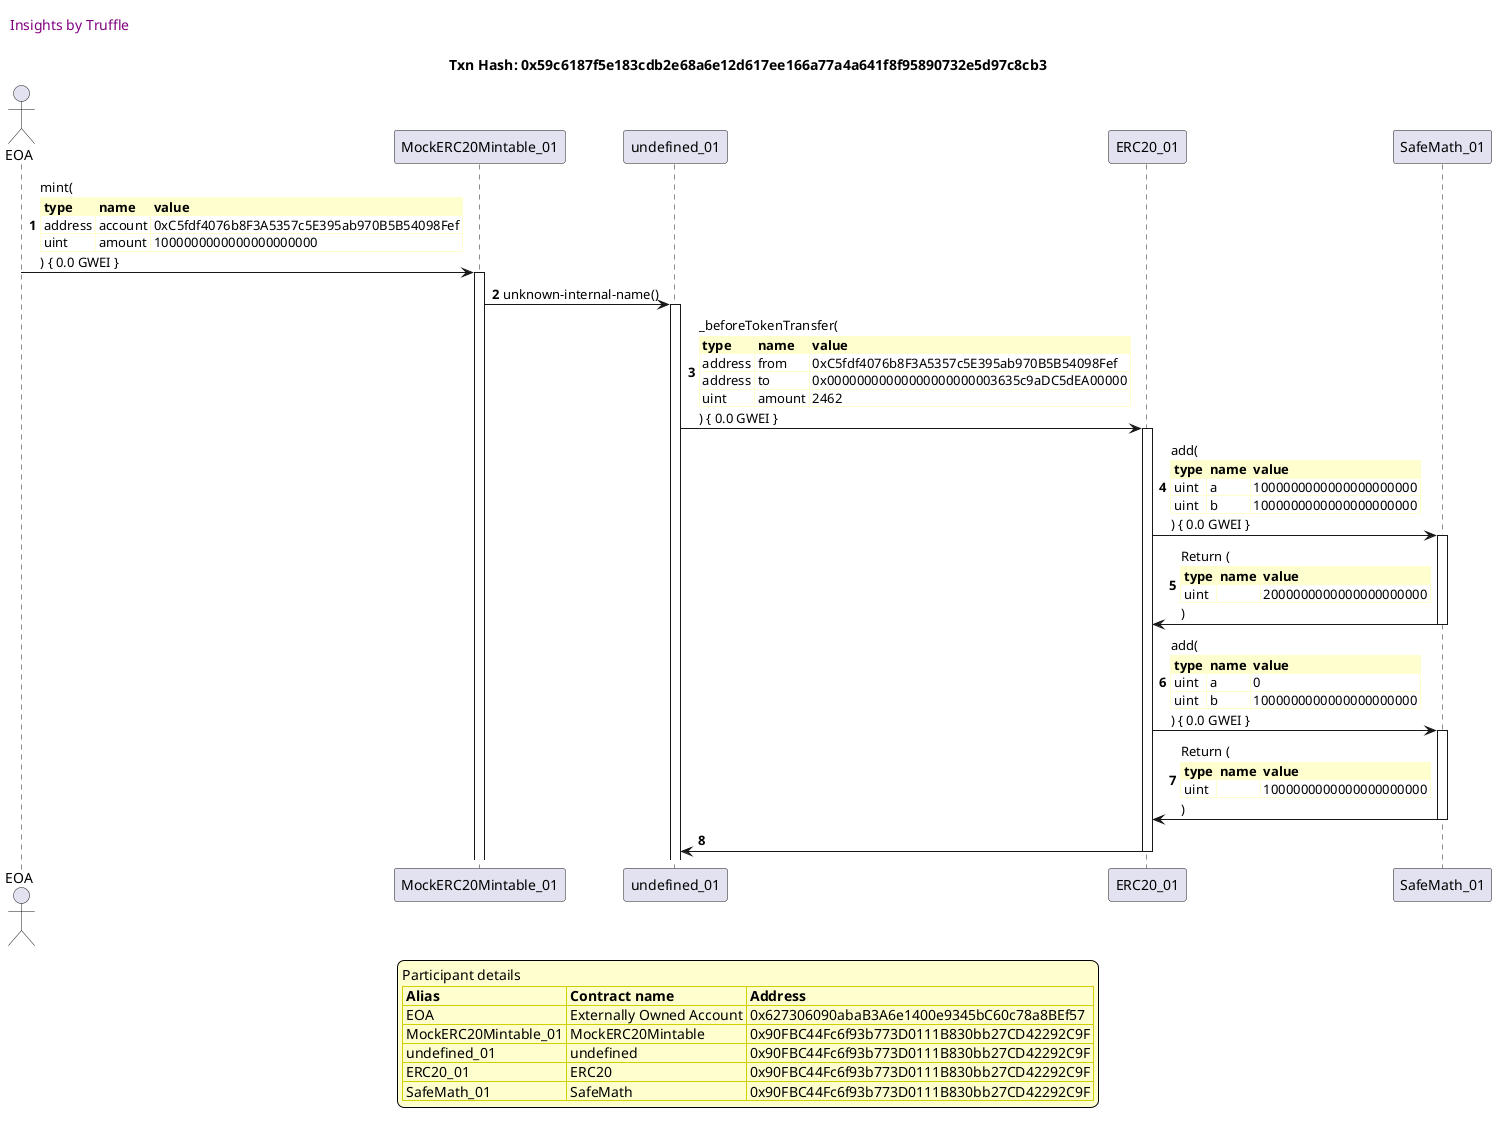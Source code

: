 

@startuml

autonumber
skinparam legendBackgroundColor #FEFECE

<style>
      header {
        HorizontalAlignment left
        FontColor purple
        FontSize 14
        Padding 10
      }
    </style>

header Insights by Truffle

title Txn Hash: 0x59c6187f5e183cdb2e68a6e12d617ee166a77a4a641f8f95890732e5d97c8cb3


actor EOA as "EOA"
participant MockERC20Mintable_01 as "MockERC20Mintable_01"
participant undefined_01 as "undefined_01"
participant ERC20_01 as "ERC20_01"
participant SafeMath_01 as "SafeMath_01"

"EOA" -> "MockERC20Mintable_01" ++: mint(\n\
<#FEFECE,#FEFECE>|= type |= name |= value |\n\
| address | account | 0xC5fdf4076b8F3A5357c5E395ab970B5B54098Fef |\n\
| uint | amount | 1000000000000000000000 |\n\
) { 0.0 GWEI }
"MockERC20Mintable_01" -> "undefined_01" ++: unknown-internal-name()
"undefined_01" -> "ERC20_01" ++: _beforeTokenTransfer(\n\
<#FEFECE,#FEFECE>|= type |= name |= value |\n\
| address | from | 0xC5fdf4076b8F3A5357c5E395ab970B5B54098Fef |\n\
| address | to | 0x00000000000000000000003635c9aDC5dEA00000 |\n\
| uint | amount | 2462 |\n\
) { 0.0 GWEI }
"ERC20_01" -> "SafeMath_01" ++: add(\n\
<#FEFECE,#FEFECE>|= type |= name |= value |\n\
| uint | a | 1000000000000000000000 |\n\
| uint | b | 1000000000000000000000 |\n\
) { 0.0 GWEI }
"SafeMath_01" -> "ERC20_01" --: Return (\n\
<#FEFECE,#FEFECE>|= type |= name |= value |\n\
| uint |  | 2000000000000000000000 |\n\
)
"ERC20_01" -> "SafeMath_01" ++: add(\n\
<#FEFECE,#FEFECE>|= type |= name |= value |\n\
| uint | a | 0 |\n\
| uint | b | 1000000000000000000000 |\n\
) { 0.0 GWEI }
"SafeMath_01" -> "ERC20_01" --: Return (\n\
<#FEFECE,#FEFECE>|= type |= name |= value |\n\
| uint |  | 1000000000000000000000 |\n\
)
"ERC20_01" -> "undefined_01" --: 

legend
Participant details
<#FEFECE,#D0D000>|= Alias |= Contract name |= Address |
<#FEFECE>| EOA | Externally Owned Account | 0x627306090abaB3A6e1400e9345bC60c78a8BEf57 |
<#FEFECE>| MockERC20Mintable_01 | MockERC20Mintable | 0x90FBC44Fc6f93b773D0111B830bb27CD42292C9F |
<#FEFECE>| undefined_01 | undefined | 0x90FBC44Fc6f93b773D0111B830bb27CD42292C9F |
<#FEFECE>| ERC20_01 | ERC20 | 0x90FBC44Fc6f93b773D0111B830bb27CD42292C9F |
<#FEFECE>| SafeMath_01 | SafeMath | 0x90FBC44Fc6f93b773D0111B830bb27CD42292C9F |
endlegend

@enduml